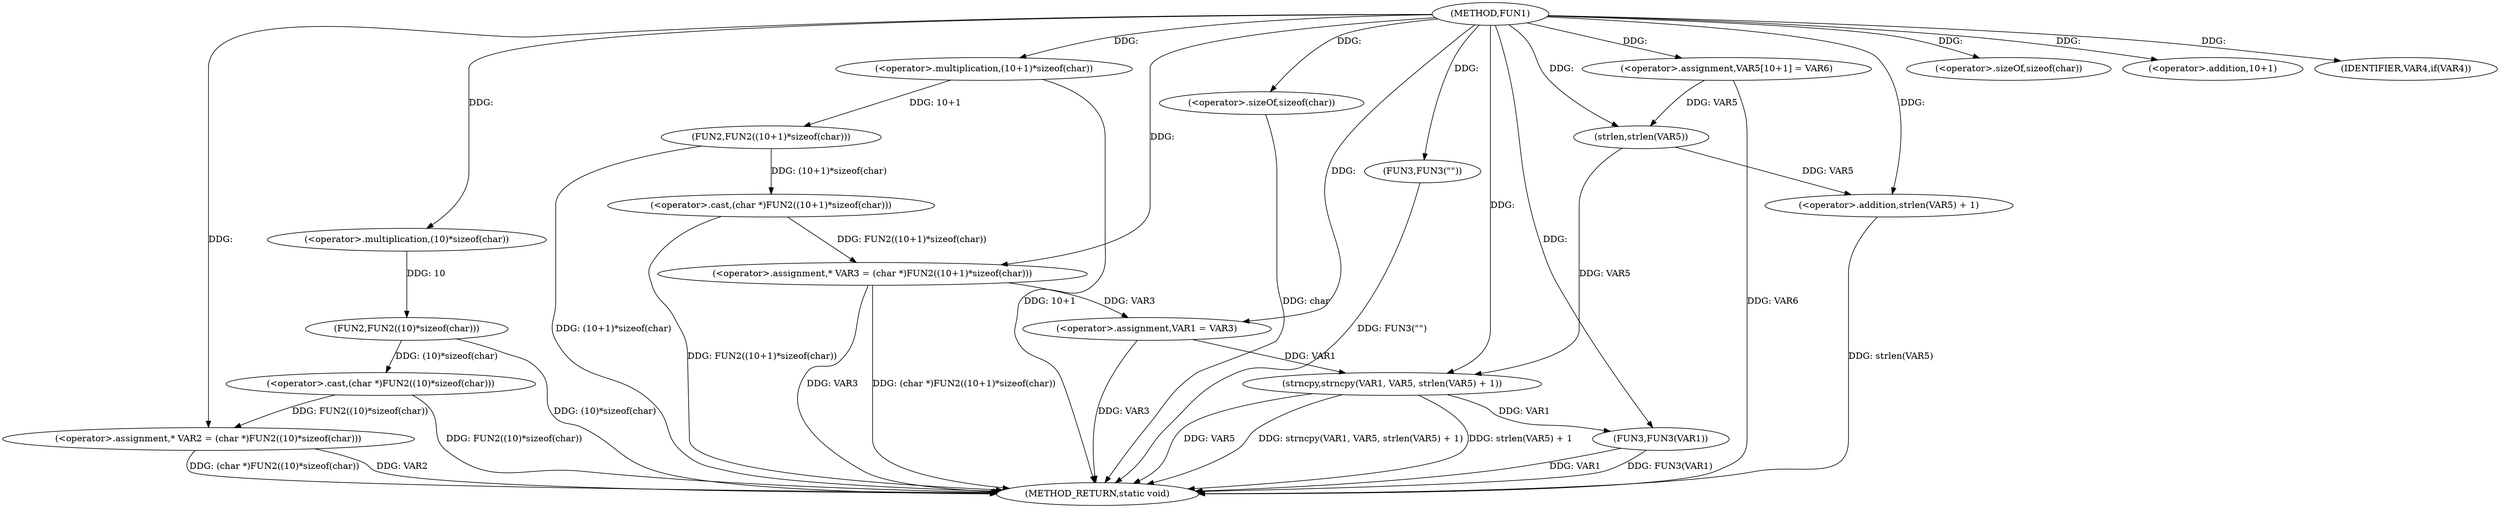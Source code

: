 digraph FUN1 {  
"1000100" [label = "(METHOD,FUN1)" ]
"1000149" [label = "(METHOD_RETURN,static void)" ]
"1000104" [label = "(<operator>.assignment,* VAR2 = (char *)FUN2((10)*sizeof(char)))" ]
"1000106" [label = "(<operator>.cast,(char *)FUN2((10)*sizeof(char)))" ]
"1000108" [label = "(FUN2,FUN2((10)*sizeof(char)))" ]
"1000109" [label = "(<operator>.multiplication,(10)*sizeof(char))" ]
"1000111" [label = "(<operator>.sizeOf,sizeof(char))" ]
"1000114" [label = "(<operator>.assignment,* VAR3 = (char *)FUN2((10+1)*sizeof(char)))" ]
"1000116" [label = "(<operator>.cast,(char *)FUN2((10+1)*sizeof(char)))" ]
"1000118" [label = "(FUN2,FUN2((10+1)*sizeof(char)))" ]
"1000119" [label = "(<operator>.multiplication,(10+1)*sizeof(char))" ]
"1000120" [label = "(<operator>.addition,10+1)" ]
"1000123" [label = "(<operator>.sizeOf,sizeof(char))" ]
"1000126" [label = "(IDENTIFIER,VAR4,if(VAR4))" ]
"1000128" [label = "(FUN3,FUN3(\"\"))" ]
"1000132" [label = "(<operator>.assignment,VAR1 = VAR3)" ]
"1000137" [label = "(<operator>.assignment,VAR5[10+1] = VAR6)" ]
"1000140" [label = "(strncpy,strncpy(VAR1, VAR5, strlen(VAR5) + 1))" ]
"1000143" [label = "(<operator>.addition,strlen(VAR5) + 1)" ]
"1000144" [label = "(strlen,strlen(VAR5))" ]
"1000147" [label = "(FUN3,FUN3(VAR1))" ]
  "1000140" -> "1000149"  [ label = "DDG: VAR5"] 
  "1000106" -> "1000149"  [ label = "DDG: FUN2((10)*sizeof(char))"] 
  "1000104" -> "1000149"  [ label = "DDG: VAR2"] 
  "1000140" -> "1000149"  [ label = "DDG: strncpy(VAR1, VAR5, strlen(VAR5) + 1)"] 
  "1000114" -> "1000149"  [ label = "DDG: VAR3"] 
  "1000147" -> "1000149"  [ label = "DDG: VAR1"] 
  "1000116" -> "1000149"  [ label = "DDG: FUN2((10+1)*sizeof(char))"] 
  "1000119" -> "1000149"  [ label = "DDG: 10+1"] 
  "1000140" -> "1000149"  [ label = "DDG: strlen(VAR5) + 1"] 
  "1000128" -> "1000149"  [ label = "DDG: FUN3(\"\")"] 
  "1000118" -> "1000149"  [ label = "DDG: (10+1)*sizeof(char)"] 
  "1000123" -> "1000149"  [ label = "DDG: char"] 
  "1000137" -> "1000149"  [ label = "DDG: VAR6"] 
  "1000143" -> "1000149"  [ label = "DDG: strlen(VAR5)"] 
  "1000132" -> "1000149"  [ label = "DDG: VAR3"] 
  "1000147" -> "1000149"  [ label = "DDG: FUN3(VAR1)"] 
  "1000114" -> "1000149"  [ label = "DDG: (char *)FUN2((10+1)*sizeof(char))"] 
  "1000104" -> "1000149"  [ label = "DDG: (char *)FUN2((10)*sizeof(char))"] 
  "1000108" -> "1000149"  [ label = "DDG: (10)*sizeof(char)"] 
  "1000106" -> "1000104"  [ label = "DDG: FUN2((10)*sizeof(char))"] 
  "1000100" -> "1000104"  [ label = "DDG: "] 
  "1000108" -> "1000106"  [ label = "DDG: (10)*sizeof(char)"] 
  "1000109" -> "1000108"  [ label = "DDG: 10"] 
  "1000100" -> "1000109"  [ label = "DDG: "] 
  "1000100" -> "1000111"  [ label = "DDG: "] 
  "1000116" -> "1000114"  [ label = "DDG: FUN2((10+1)*sizeof(char))"] 
  "1000100" -> "1000114"  [ label = "DDG: "] 
  "1000118" -> "1000116"  [ label = "DDG: (10+1)*sizeof(char)"] 
  "1000119" -> "1000118"  [ label = "DDG: 10+1"] 
  "1000100" -> "1000119"  [ label = "DDG: "] 
  "1000100" -> "1000120"  [ label = "DDG: "] 
  "1000100" -> "1000123"  [ label = "DDG: "] 
  "1000100" -> "1000126"  [ label = "DDG: "] 
  "1000100" -> "1000128"  [ label = "DDG: "] 
  "1000114" -> "1000132"  [ label = "DDG: VAR3"] 
  "1000100" -> "1000132"  [ label = "DDG: "] 
  "1000100" -> "1000137"  [ label = "DDG: "] 
  "1000132" -> "1000140"  [ label = "DDG: VAR1"] 
  "1000100" -> "1000140"  [ label = "DDG: "] 
  "1000144" -> "1000140"  [ label = "DDG: VAR5"] 
  "1000144" -> "1000143"  [ label = "DDG: VAR5"] 
  "1000137" -> "1000144"  [ label = "DDG: VAR5"] 
  "1000100" -> "1000144"  [ label = "DDG: "] 
  "1000100" -> "1000143"  [ label = "DDG: "] 
  "1000140" -> "1000147"  [ label = "DDG: VAR1"] 
  "1000100" -> "1000147"  [ label = "DDG: "] 
}
